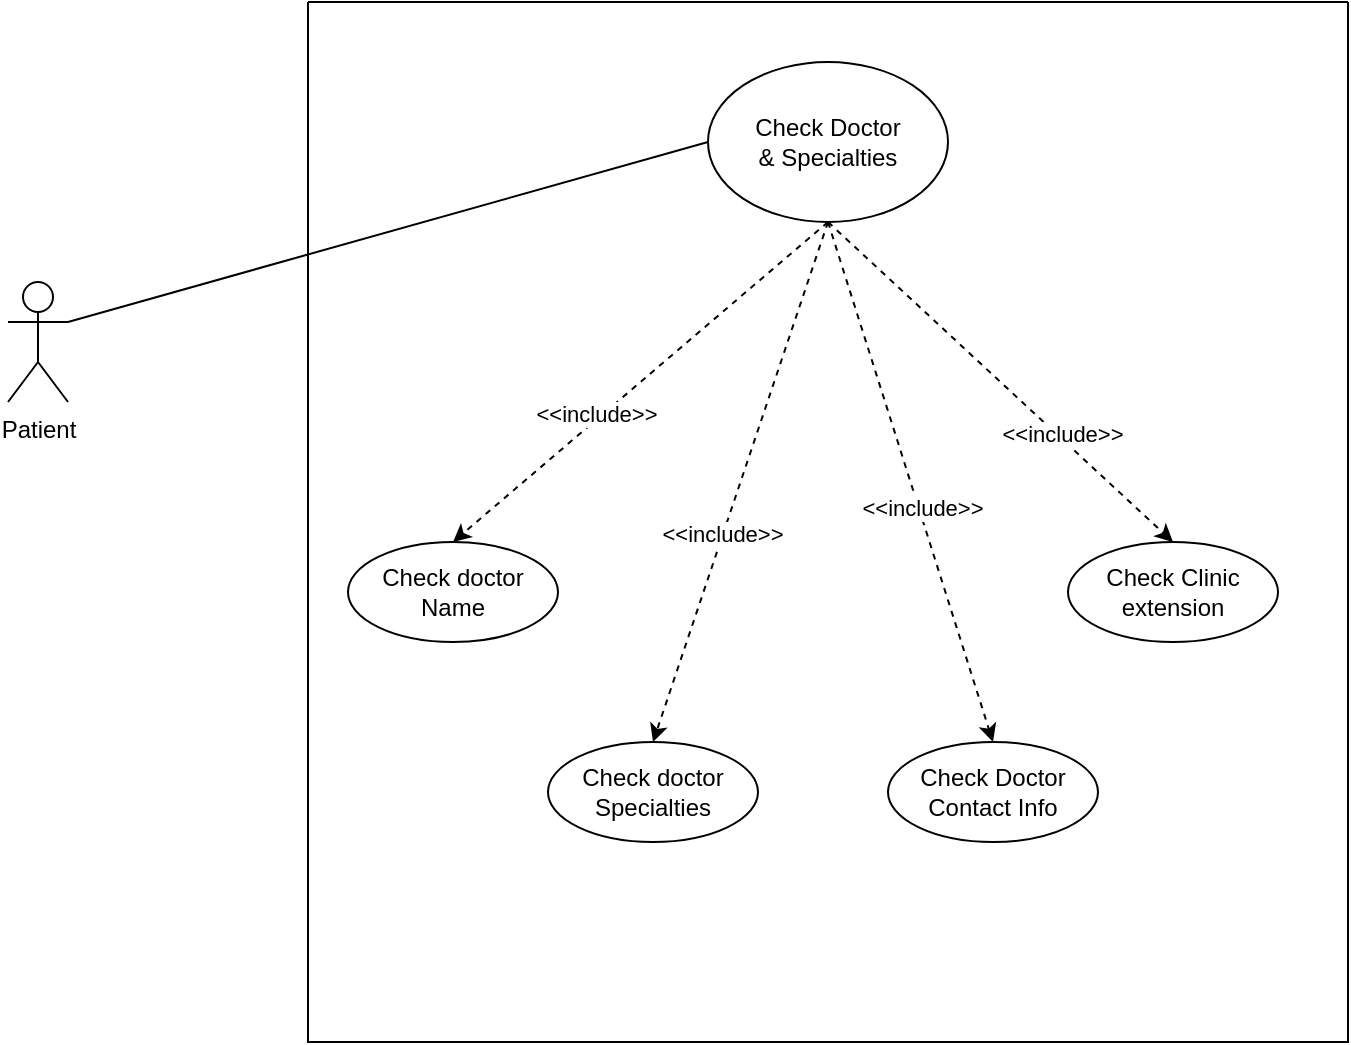 <mxfile version="16.4.3" type="github">
  <diagram id="PPGES3eyIgcaZ7cBQot_" name="Page-1">
    <mxGraphModel dx="1422" dy="752" grid="1" gridSize="10" guides="1" tooltips="1" connect="1" arrows="1" fold="1" page="1" pageScale="1" pageWidth="850" pageHeight="1100" math="0" shadow="0">
      <root>
        <mxCell id="0" />
        <mxCell id="1" parent="0" />
        <mxCell id="XOMKI58Zd1vGMeLpeBfw-1" value="" style="swimlane;startSize=0;sketch=0;" parent="1" vertex="1">
          <mxGeometry x="200" y="80" width="520" height="520" as="geometry" />
        </mxCell>
        <mxCell id="XOMKI58Zd1vGMeLpeBfw-3" value="&lt;div&gt;Check Clinic &lt;br&gt;&lt;/div&gt;&lt;div&gt;extension &lt;br&gt;&lt;/div&gt;" style="ellipse;whiteSpace=wrap;html=1;sketch=0;" parent="XOMKI58Zd1vGMeLpeBfw-1" vertex="1">
          <mxGeometry x="380" y="270" width="105" height="50" as="geometry" />
        </mxCell>
        <mxCell id="XOMKI58Zd1vGMeLpeBfw-4" value="Check doctor Specialties " style="ellipse;whiteSpace=wrap;html=1;sketch=0;" parent="XOMKI58Zd1vGMeLpeBfw-1" vertex="1">
          <mxGeometry x="120" y="370" width="105" height="50" as="geometry" />
        </mxCell>
        <mxCell id="XOMKI58Zd1vGMeLpeBfw-8" value="Check doctor Name" style="ellipse;whiteSpace=wrap;html=1;sketch=0;" parent="XOMKI58Zd1vGMeLpeBfw-1" vertex="1">
          <mxGeometry x="20" y="270" width="105" height="50" as="geometry" />
        </mxCell>
        <mxCell id="XOMKI58Zd1vGMeLpeBfw-10" value="&lt;div&gt;Check Doctor&lt;/div&gt;&lt;div&gt;Contact Info&lt;br&gt;&lt;/div&gt;" style="ellipse;whiteSpace=wrap;html=1;sketch=0;" parent="XOMKI58Zd1vGMeLpeBfw-1" vertex="1">
          <mxGeometry x="290" y="370" width="105" height="50" as="geometry" />
        </mxCell>
        <mxCell id="XOMKI58Zd1vGMeLpeBfw-17" value="&lt;div&gt;Check Doctor&lt;/div&gt;&lt;div&gt;&amp;amp; Specialties &lt;br&gt;&lt;/div&gt;" style="ellipse;whiteSpace=wrap;html=1;sketch=0;" parent="XOMKI58Zd1vGMeLpeBfw-1" vertex="1">
          <mxGeometry x="200" y="30" width="120" height="80" as="geometry" />
        </mxCell>
        <mxCell id="DWz5r1l0ZwSB-XKULyq5-2" value="" style="endArrow=classic;html=1;rounded=0;entryX=0.5;entryY=0;entryDx=0;entryDy=0;exitX=0.5;exitY=1;exitDx=0;exitDy=0;dashed=1;" edge="1" parent="XOMKI58Zd1vGMeLpeBfw-1" source="XOMKI58Zd1vGMeLpeBfw-17" target="XOMKI58Zd1vGMeLpeBfw-8">
          <mxGeometry width="50" height="50" relative="1" as="geometry">
            <mxPoint x="200" y="330" as="sourcePoint" />
            <mxPoint x="250" y="280" as="targetPoint" />
          </mxGeometry>
        </mxCell>
        <mxCell id="DWz5r1l0ZwSB-XKULyq5-6" value="&amp;lt;&amp;lt;include&amp;gt;&amp;gt;" style="edgeLabel;html=1;align=center;verticalAlign=middle;resizable=0;points=[];" vertex="1" connectable="0" parent="DWz5r1l0ZwSB-XKULyq5-2">
          <mxGeometry x="0.222" y="-2" relative="1" as="geometry">
            <mxPoint as="offset" />
          </mxGeometry>
        </mxCell>
        <mxCell id="DWz5r1l0ZwSB-XKULyq5-3" value="" style="endArrow=classic;html=1;rounded=0;exitX=0.5;exitY=1;exitDx=0;exitDy=0;entryX=0.5;entryY=0;entryDx=0;entryDy=0;dashed=1;" edge="1" parent="XOMKI58Zd1vGMeLpeBfw-1" source="XOMKI58Zd1vGMeLpeBfw-17" target="XOMKI58Zd1vGMeLpeBfw-4">
          <mxGeometry width="50" height="50" relative="1" as="geometry">
            <mxPoint x="240" y="280" as="sourcePoint" />
            <mxPoint x="290" y="230" as="targetPoint" />
          </mxGeometry>
        </mxCell>
        <mxCell id="DWz5r1l0ZwSB-XKULyq5-7" value="&amp;lt;&amp;lt;include&amp;gt;&amp;gt;" style="edgeLabel;html=1;align=center;verticalAlign=middle;resizable=0;points=[];" vertex="1" connectable="0" parent="DWz5r1l0ZwSB-XKULyq5-3">
          <mxGeometry x="0.203" y="-1" relative="1" as="geometry">
            <mxPoint as="offset" />
          </mxGeometry>
        </mxCell>
        <mxCell id="DWz5r1l0ZwSB-XKULyq5-4" value="" style="endArrow=classic;html=1;rounded=0;exitX=0.5;exitY=1;exitDx=0;exitDy=0;entryX=0.5;entryY=0;entryDx=0;entryDy=0;dashed=1;" edge="1" parent="XOMKI58Zd1vGMeLpeBfw-1" source="XOMKI58Zd1vGMeLpeBfw-17" target="XOMKI58Zd1vGMeLpeBfw-10">
          <mxGeometry width="50" height="50" relative="1" as="geometry">
            <mxPoint x="280" y="290" as="sourcePoint" />
            <mxPoint x="330" y="240" as="targetPoint" />
          </mxGeometry>
        </mxCell>
        <mxCell id="DWz5r1l0ZwSB-XKULyq5-8" value="&amp;lt;&amp;lt;include&amp;gt;&amp;gt;" style="edgeLabel;html=1;align=center;verticalAlign=middle;resizable=0;points=[];" vertex="1" connectable="0" parent="DWz5r1l0ZwSB-XKULyq5-4">
          <mxGeometry x="0.101" y="1" relative="1" as="geometry">
            <mxPoint as="offset" />
          </mxGeometry>
        </mxCell>
        <mxCell id="DWz5r1l0ZwSB-XKULyq5-5" value="" style="endArrow=classic;html=1;rounded=0;exitX=0.5;exitY=1;exitDx=0;exitDy=0;entryX=0.5;entryY=0;entryDx=0;entryDy=0;dashed=1;" edge="1" parent="XOMKI58Zd1vGMeLpeBfw-1" source="XOMKI58Zd1vGMeLpeBfw-17" target="XOMKI58Zd1vGMeLpeBfw-3">
          <mxGeometry width="50" height="50" relative="1" as="geometry">
            <mxPoint x="200" y="330" as="sourcePoint" />
            <mxPoint x="250" y="280" as="targetPoint" />
          </mxGeometry>
        </mxCell>
        <mxCell id="DWz5r1l0ZwSB-XKULyq5-9" value="&amp;lt;&amp;lt;include&amp;gt;&amp;gt;" style="edgeLabel;html=1;align=center;verticalAlign=middle;resizable=0;points=[];" vertex="1" connectable="0" parent="DWz5r1l0ZwSB-XKULyq5-5">
          <mxGeometry x="0.342" y="2" relative="1" as="geometry">
            <mxPoint as="offset" />
          </mxGeometry>
        </mxCell>
        <mxCell id="XOMKI58Zd1vGMeLpeBfw-2" value="Patient" style="shape=umlActor;verticalLabelPosition=bottom;verticalAlign=top;html=1;outlineConnect=0;sketch=0;" parent="1" vertex="1">
          <mxGeometry x="50" y="220" width="30" height="60" as="geometry" />
        </mxCell>
        <mxCell id="XOMKI58Zd1vGMeLpeBfw-18" value="" style="endArrow=none;html=1;rounded=0;entryX=0;entryY=0.5;entryDx=0;entryDy=0;exitX=1;exitY=0.333;exitDx=0;exitDy=0;exitPerimeter=0;sketch=0;" parent="1" source="XOMKI58Zd1vGMeLpeBfw-2" target="XOMKI58Zd1vGMeLpeBfw-17" edge="1">
          <mxGeometry width="50" height="50" relative="1" as="geometry">
            <mxPoint x="410" y="400" as="sourcePoint" />
            <mxPoint x="460" y="350" as="targetPoint" />
          </mxGeometry>
        </mxCell>
      </root>
    </mxGraphModel>
  </diagram>
</mxfile>
